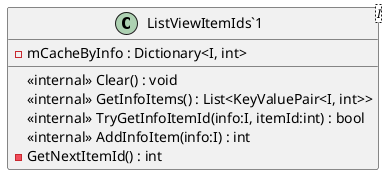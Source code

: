 @startuml
class "ListViewItemIds`1"<I> {
    <<internal>> Clear() : void
    <<internal>> GetInfoItems() : List<KeyValuePair<I, int>>
    <<internal>> TryGetInfoItemId(info:I, itemId:int) : bool
    <<internal>> AddInfoItem(info:I) : int
    - GetNextItemId() : int
    - mCacheByInfo : Dictionary<I, int>
}
@enduml
